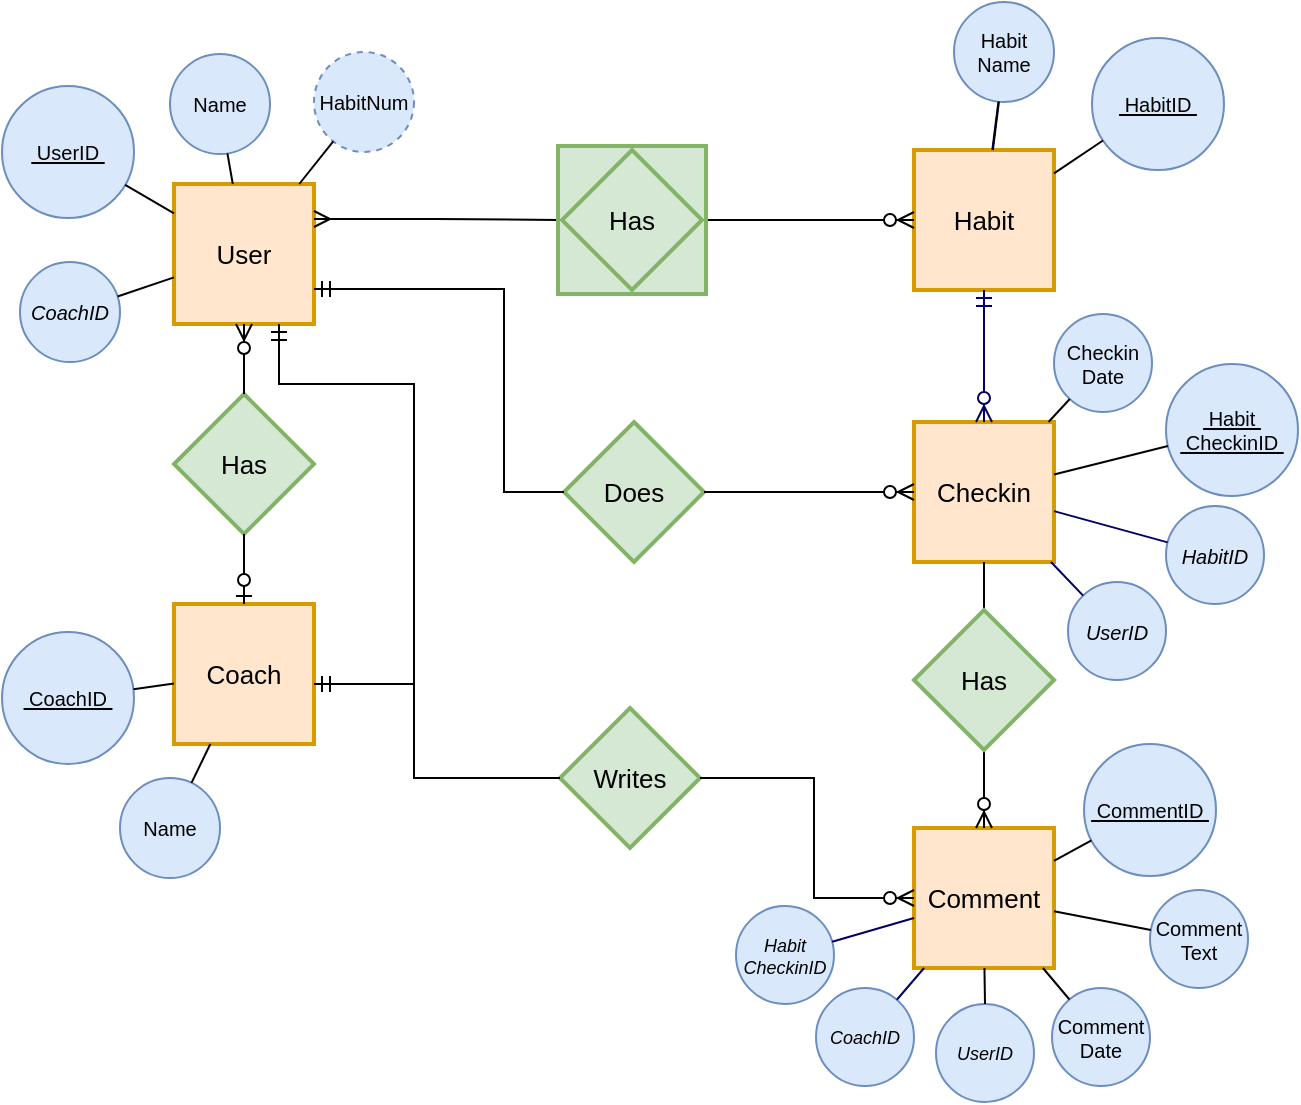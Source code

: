 <mxfile version="12.4.3" type="device" pages="2"><diagram id="fc1f3b67-3c9b-b1b3-7705-706421d27264" name="ERD Habit Tracker app"><mxGraphModel dx="780" dy="1149" grid="1" gridSize="10" guides="1" tooltips="1" connect="1" arrows="1" fold="1" page="1" pageScale="1" pageWidth="850" pageHeight="1100" math="0" shadow="0"><root><mxCell id="0"/><mxCell id="1" parent="0"/><mxCell id="4cd4486c729dc68b-1" value="User" style="strokeWidth=2;whiteSpace=wrap;html=1;align=center;fontSize=13;fontFamily=Helvetica;fontColor=#000000;strokeColor=#d79b00;fillColor=#ffe6cc;" parent="1" vertex="1"><mxGeometry x="120" y="160" width="70" height="70" as="geometry"/></mxCell><mxCell id="4a63a70a29bb4ada-1" value="Name" style="ellipse;whiteSpace=wrap;html=1;aspect=fixed;fontSize=10;fillColor=#dae8fc;strokeColor=#6c8ebf;" parent="1" vertex="1"><mxGeometry x="118" y="95" width="50" height="50" as="geometry"/></mxCell><mxCell id="4a63a70a29bb4ada-2" value="&lt;u&gt;&amp;nbsp;UserID&amp;nbsp;&lt;/u&gt;" style="ellipse;whiteSpace=wrap;html=1;aspect=fixed;fontSize=10;fillColor=#dae8fc;strokeColor=#6c8ebf;" parent="1" vertex="1"><mxGeometry x="34" y="111" width="66" height="66" as="geometry"/></mxCell><mxCell id="4a63a70a29bb4ada-3" value="&lt;i&gt;CoachID&lt;/i&gt;" style="ellipse;whiteSpace=wrap;html=1;aspect=fixed;fontSize=10;fillColor=#dae8fc;strokeColor=#6c8ebf;" parent="1" vertex="1"><mxGeometry x="43" y="199" width="50" height="50" as="geometry"/></mxCell><mxCell id="4a63a70a29bb4ada-5" value="Habit" style="strokeWidth=2;whiteSpace=wrap;html=1;align=center;fontSize=13;fontFamily=Helvetica;fontColor=#000000;strokeColor=#d79b00;fillColor=#ffe6cc;" parent="1" vertex="1"><mxGeometry x="490" y="143" width="70" height="70" as="geometry"/></mxCell><mxCell id="4a63a70a29bb4ada-6" value="Habit Name" style="ellipse;whiteSpace=wrap;html=1;aspect=fixed;fontSize=10;fillColor=#dae8fc;strokeColor=#6c8ebf;" parent="1" vertex="1"><mxGeometry x="510" y="69" width="50" height="50" as="geometry"/></mxCell><mxCell id="5ecfb9fce94ea102-6" value="" style="edgeStyle=none;rounded=0;html=1;startArrow=none;startFill=0;endArrow=none;endFill=0;jettySize=auto;orthogonalLoop=1;strokeColor=#000066;fontSize=13;" parent="1" source="4a63a70a29bb4ada-6" target="4a63a70a29bb4ada-5" edge="1"><mxGeometry relative="1" as="geometry"/></mxCell><mxCell id="4a63a70a29bb4ada-8" value="&lt;u&gt;&amp;nbsp;HabitID&amp;nbsp;&lt;/u&gt;" style="ellipse;whiteSpace=wrap;html=1;aspect=fixed;fontSize=10;fillColor=#dae8fc;strokeColor=#6c8ebf;" parent="1" vertex="1"><mxGeometry x="579" y="87" width="66" height="66" as="geometry"/></mxCell><mxCell id="4a63a70a29bb4ada-9" value="" style="edgeStyle=orthogonalEdgeStyle;html=1;endArrow=ERzeroToMany;endFill=1;fontSize=13;exitX=1;exitY=0.5;entryX=0;entryY=0.5;rounded=0;" parent="1" source="61c8091a879e1e43-1" target="4a63a70a29bb4ada-5" edge="1"><mxGeometry width="100" height="100" relative="1" as="geometry"><mxPoint x="285" y="370" as="sourcePoint"/><mxPoint x="385" y="270" as="targetPoint"/></mxGeometry></mxCell><mxCell id="4a63a70a29bb4ada-10" value="" style="edgeStyle=orthogonalEdgeStyle;html=1;endArrow=none;endFill=0;fontSize=13;exitX=1;exitY=0.25;entryX=0;entryY=0.5;rounded=0;startArrow=ERmany;startFill=0;" parent="1" source="4cd4486c729dc68b-1" target="61c8091a879e1e43-1" edge="1"><mxGeometry width="100" height="100" relative="1" as="geometry"><mxPoint x="190" y="195" as="sourcePoint"/><mxPoint x="365" y="195" as="targetPoint"/></mxGeometry></mxCell><mxCell id="4a63a70a29bb4ada-13" value="Checkin" style="strokeWidth=2;whiteSpace=wrap;html=1;align=center;fontSize=13;fontFamily=Helvetica;fontColor=#000000;strokeColor=#d79b00;fillColor=#ffe6cc;" parent="1" vertex="1"><mxGeometry x="490" y="279" width="70" height="70" as="geometry"/></mxCell><mxCell id="4a63a70a29bb4ada-16" value="Comment" style="strokeWidth=2;whiteSpace=wrap;html=1;align=center;fontSize=13;fontFamily=Helvetica;fontColor=#000000;strokeColor=#d79b00;fillColor=#ffe6cc;" parent="1" vertex="1"><mxGeometry x="490" y="482" width="70" height="70" as="geometry"/></mxCell><mxCell id="4a63a70a29bb4ada-18" value="Writes" style="shape=rhombus;strokeWidth=2;fontSize=13;perimeter=rhombusPerimeter;whiteSpace=wrap;html=1;align=center;fillColor=#d5e8d4;strokeColor=#82b366;" parent="1" vertex="1"><mxGeometry x="313" y="422" width="70" height="70" as="geometry"/></mxCell><mxCell id="4a63a70a29bb4ada-19" value="Coach" style="strokeWidth=2;whiteSpace=wrap;html=1;align=center;fontSize=13;fontFamily=Helvetica;fontColor=#000000;strokeColor=#d79b00;fillColor=#ffe6cc;" parent="1" vertex="1"><mxGeometry x="120" y="370" width="70" height="70" as="geometry"/></mxCell><mxCell id="4a63a70a29bb4ada-20" value="&lt;u&gt;&amp;nbsp;CoachID&amp;nbsp;&lt;/u&gt;" style="ellipse;whiteSpace=wrap;html=1;aspect=fixed;fontSize=10;fillColor=#dae8fc;strokeColor=#6c8ebf;" parent="1" vertex="1"><mxGeometry x="34" y="384" width="66" height="66" as="geometry"/></mxCell><mxCell id="4a63a70a29bb4ada-21" value="Name" style="ellipse;whiteSpace=wrap;html=1;aspect=fixed;fontSize=10;fillColor=#dae8fc;strokeColor=#6c8ebf;" parent="1" vertex="1"><mxGeometry x="93" y="457" width="50" height="50" as="geometry"/></mxCell><mxCell id="4a63a70a29bb4ada-22" value="Has" style="shape=rhombus;strokeWidth=2;fontSize=13;perimeter=rhombusPerimeter;whiteSpace=wrap;html=1;align=center;fillColor=#d5e8d4;strokeColor=#82b366;" parent="1" vertex="1"><mxGeometry x="120" y="265" width="70" height="70" as="geometry"/></mxCell><mxCell id="4a63a70a29bb4ada-23" value="Does" style="shape=rhombus;strokeWidth=2;fontSize=13;perimeter=rhombusPerimeter;whiteSpace=wrap;html=1;align=center;fillColor=#d5e8d4;strokeColor=#82b366;" parent="1" vertex="1"><mxGeometry x="315" y="279" width="70" height="70" as="geometry"/></mxCell><mxCell id="4a63a70a29bb4ada-24" style="edgeStyle=orthogonalEdgeStyle;rounded=0;html=1;exitX=1;exitY=0.75;entryX=0;entryY=0.5;endArrow=none;endFill=0;jettySize=auto;orthogonalLoop=1;fontSize=12;startArrow=ERmandOne;startFill=0;" parent="1" source="4cd4486c729dc68b-1" target="4a63a70a29bb4ada-23" edge="1"><mxGeometry relative="1" as="geometry"><Array as="points"><mxPoint x="285" y="213"/><mxPoint x="285" y="314"/></Array></mxGeometry></mxCell><mxCell id="4a63a70a29bb4ada-29" style="edgeStyle=orthogonalEdgeStyle;rounded=0;html=1;exitX=0.5;exitY=1;entryX=0;entryY=0.5;endArrow=none;endFill=0;jettySize=auto;orthogonalLoop=1;fontSize=12;" parent="1" source="4a63a70a29bb4ada-13" target="4a63a70a29bb4ada-31" edge="1"><mxGeometry relative="1" as="geometry"><mxPoint x="519" y="430" as="targetPoint"/></mxGeometry></mxCell><mxCell id="4a63a70a29bb4ada-30" style="edgeStyle=orthogonalEdgeStyle;rounded=0;html=1;exitX=1;exitY=0.5;entryX=0.5;entryY=0;endArrow=ERzeroToMany;endFill=1;jettySize=auto;orthogonalLoop=1;fontSize=12;" parent="1" source="4a63a70a29bb4ada-31" target="4a63a70a29bb4ada-16" edge="1"><mxGeometry relative="1" as="geometry"><mxPoint x="519" y="550" as="sourcePoint"/></mxGeometry></mxCell><mxCell id="4a63a70a29bb4ada-31" value="Has" style="shape=rhombus;strokeWidth=2;fontSize=13;perimeter=rhombusPerimeter;whiteSpace=wrap;html=1;align=center;direction=south;fillColor=#d5e8d4;strokeColor=#82b366;" parent="1" vertex="1"><mxGeometry x="490" y="373" width="70" height="70" as="geometry"/></mxCell><mxCell id="4a63a70a29bb4ada-38" style="edgeStyle=orthogonalEdgeStyle;rounded=0;html=1;exitX=1;exitY=0.5;entryX=0;entryY=0.5;endArrow=ERzeroToMany;endFill=1;jettySize=auto;orthogonalLoop=1;fontSize=12;" parent="1" source="4a63a70a29bb4ada-23" target="4a63a70a29bb4ada-13" edge="1"><mxGeometry relative="1" as="geometry"/></mxCell><mxCell id="4a63a70a29bb4ada-39" style="edgeStyle=orthogonalEdgeStyle;rounded=0;html=1;exitX=0.5;exitY=0;entryX=0.5;entryY=1;endArrow=none;endFill=0;jettySize=auto;orthogonalLoop=1;fontSize=12;startArrow=ERzeroToOne;startFill=1;" parent="1" source="4a63a70a29bb4ada-19" target="4a63a70a29bb4ada-22" edge="1"><mxGeometry relative="1" as="geometry"/></mxCell><mxCell id="4a63a70a29bb4ada-40" style="edgeStyle=orthogonalEdgeStyle;rounded=0;html=1;exitX=0.5;exitY=0;entryX=0.5;entryY=1;endArrow=ERzeroToMany;endFill=1;jettySize=auto;orthogonalLoop=1;fontSize=12;" parent="1" source="4a63a70a29bb4ada-22" target="4cd4486c729dc68b-1" edge="1"><mxGeometry relative="1" as="geometry"/></mxCell><mxCell id="4a63a70a29bb4ada-41" style="edgeStyle=orthogonalEdgeStyle;rounded=0;html=1;exitX=0.75;exitY=1;endArrow=none;endFill=0;jettySize=auto;orthogonalLoop=1;fontSize=12;startArrow=ERmandOne;startFill=0;entryX=0;entryY=0.5;" parent="1" source="4cd4486c729dc68b-1" target="4a63a70a29bb4ada-18" edge="1"><mxGeometry relative="1" as="geometry"><Array as="points"><mxPoint x="173" y="260"/><mxPoint x="240" y="260"/><mxPoint x="240" y="457"/></Array><mxPoint x="300" y="457" as="targetPoint"/></mxGeometry></mxCell><mxCell id="4a63a70a29bb4ada-42" style="edgeStyle=orthogonalEdgeStyle;rounded=0;html=1;entryX=0;entryY=0.5;endArrow=none;endFill=0;jettySize=auto;orthogonalLoop=1;fontSize=12;startArrow=ERmandOne;startFill=0;" parent="1" source="4a63a70a29bb4ada-19" target="4a63a70a29bb4ada-18" edge="1"><mxGeometry relative="1" as="geometry"><Array as="points"><mxPoint x="240" y="410"/><mxPoint x="240" y="457"/></Array></mxGeometry></mxCell><mxCell id="4a63a70a29bb4ada-43" style="edgeStyle=orthogonalEdgeStyle;rounded=0;html=1;exitX=1;exitY=0.5;entryX=0;entryY=0.5;endArrow=ERzeroToMany;endFill=1;jettySize=auto;orthogonalLoop=1;fontSize=12;" parent="1" source="4a63a70a29bb4ada-18" target="4a63a70a29bb4ada-16" edge="1"><mxGeometry relative="1" as="geometry"><Array as="points"><mxPoint x="440" y="457"/><mxPoint x="440" y="517"/></Array></mxGeometry></mxCell><mxCell id="4a63a70a29bb4ada-44" value="&lt;u&gt;&amp;nbsp;Habit&amp;nbsp;&lt;br&gt;&amp;nbsp;CheckinID&amp;nbsp;&lt;/u&gt;" style="ellipse;whiteSpace=wrap;html=1;aspect=fixed;fontSize=10;fillColor=#dae8fc;strokeColor=#6c8ebf;" parent="1" vertex="1"><mxGeometry x="616" y="250" width="66" height="66" as="geometry"/></mxCell><mxCell id="4a63a70a29bb4ada-45" value="Checkin&lt;br&gt;Date&lt;br&gt;" style="ellipse;whiteSpace=wrap;html=1;aspect=fixed;fontSize=10;fillColor=#dae8fc;strokeColor=#6c8ebf;" parent="1" vertex="1"><mxGeometry x="560" y="225" width="49" height="49" as="geometry"/></mxCell><mxCell id="4a63a70a29bb4ada-46" style="rounded=0;html=1;endArrow=none;endFill=0;jettySize=auto;orthogonalLoop=1;fontSize=12;" parent="1" source="4a63a70a29bb4ada-13" target="4a63a70a29bb4ada-45" edge="1"><mxGeometry relative="1" as="geometry"/></mxCell><mxCell id="4a63a70a29bb4ada-48" style="rounded=0;html=1;endArrow=none;endFill=0;jettySize=auto;orthogonalLoop=1;fontSize=12;" parent="1" source="4a63a70a29bb4ada-8" target="4a63a70a29bb4ada-5" edge="1"><mxGeometry relative="1" as="geometry"/></mxCell><mxCell id="4a63a70a29bb4ada-49" style="rounded=0;html=1;endArrow=none;endFill=0;jettySize=auto;orthogonalLoop=1;fontSize=12;" parent="1" target="4a63a70a29bb4ada-5" edge="1"><mxGeometry relative="1" as="geometry"><mxPoint x="532.462" y="118.871" as="sourcePoint"/></mxGeometry></mxCell><mxCell id="4a63a70a29bb4ada-51" style="edgeStyle=none;rounded=0;html=1;endArrow=none;endFill=0;jettySize=auto;orthogonalLoop=1;fontSize=12;" parent="1" source="4a63a70a29bb4ada-13" target="4a63a70a29bb4ada-44" edge="1"><mxGeometry relative="1" as="geometry"/></mxCell><mxCell id="4a63a70a29bb4ada-52" style="edgeStyle=none;rounded=0;html=1;endArrow=none;endFill=0;jettySize=auto;orthogonalLoop=1;fontSize=12;" parent="1" source="4a63a70a29bb4ada-20" target="4a63a70a29bb4ada-19" edge="1"><mxGeometry relative="1" as="geometry"/></mxCell><mxCell id="4a63a70a29bb4ada-53" style="edgeStyle=none;rounded=0;html=1;endArrow=none;endFill=0;jettySize=auto;orthogonalLoop=1;fontSize=12;" parent="1" source="4a63a70a29bb4ada-21" target="4a63a70a29bb4ada-19" edge="1"><mxGeometry relative="1" as="geometry"/></mxCell><mxCell id="4a63a70a29bb4ada-54" style="edgeStyle=none;rounded=0;html=1;endArrow=none;endFill=0;jettySize=auto;orthogonalLoop=1;fontSize=12;" parent="1" source="4a63a70a29bb4ada-2" target="4cd4486c729dc68b-1" edge="1"><mxGeometry relative="1" as="geometry"/></mxCell><mxCell id="4a63a70a29bb4ada-55" style="edgeStyle=none;rounded=0;html=1;endArrow=none;endFill=0;jettySize=auto;orthogonalLoop=1;fontSize=12;" parent="1" source="4a63a70a29bb4ada-1" target="4cd4486c729dc68b-1" edge="1"><mxGeometry relative="1" as="geometry"/></mxCell><mxCell id="4a63a70a29bb4ada-56" style="edgeStyle=none;rounded=0;html=1;endArrow=none;endFill=0;jettySize=auto;orthogonalLoop=1;fontSize=12;" parent="1" source="4a63a70a29bb4ada-3" target="4cd4486c729dc68b-1" edge="1"><mxGeometry relative="1" as="geometry"><mxPoint x="110" y="260" as="sourcePoint"/></mxGeometry></mxCell><mxCell id="4a63a70a29bb4ada-58" value="&lt;u&gt;&amp;nbsp;CommentID&amp;nbsp;&lt;/u&gt;&lt;br&gt;" style="ellipse;whiteSpace=wrap;html=1;aspect=fixed;fontSize=10;fillColor=#dae8fc;strokeColor=#6c8ebf;" parent="1" vertex="1"><mxGeometry x="575" y="440" width="66" height="66" as="geometry"/></mxCell><mxCell id="4a63a70a29bb4ada-59" value="Comment&lt;br&gt;Text&lt;br&gt;" style="ellipse;whiteSpace=wrap;html=1;aspect=fixed;fontSize=10;fillColor=#dae8fc;strokeColor=#6c8ebf;" parent="1" vertex="1"><mxGeometry x="608" y="513" width="49" height="49" as="geometry"/></mxCell><mxCell id="4a63a70a29bb4ada-60" value="Comment&lt;br&gt;Date&lt;br&gt;" style="ellipse;whiteSpace=wrap;html=1;aspect=fixed;fontSize=10;fillColor=#dae8fc;strokeColor=#6c8ebf;" parent="1" vertex="1"><mxGeometry x="559" y="562" width="49" height="49" as="geometry"/></mxCell><mxCell id="4a63a70a29bb4ada-61" value="&lt;i&gt;UserID&lt;/i&gt;&lt;br&gt;" style="ellipse;whiteSpace=wrap;html=1;aspect=fixed;fontSize=9;fillColor=#dae8fc;strokeColor=#6c8ebf;" parent="1" vertex="1"><mxGeometry x="501" y="570" width="49" height="49" as="geometry"/></mxCell><mxCell id="4a63a70a29bb4ada-62" style="rounded=0;html=1;startArrow=none;startFill=0;endArrow=none;endFill=0;jettySize=auto;orthogonalLoop=1;fontSize=10;" parent="1" source="4a63a70a29bb4ada-58" target="4a63a70a29bb4ada-16" edge="1"><mxGeometry relative="1" as="geometry"/></mxCell><mxCell id="4a63a70a29bb4ada-63" style="edgeStyle=none;rounded=0;html=1;startArrow=none;startFill=0;endArrow=none;endFill=0;jettySize=auto;orthogonalLoop=1;fontSize=10;" parent="1" source="4a63a70a29bb4ada-59" target="4a63a70a29bb4ada-16" edge="1"><mxGeometry relative="1" as="geometry"/></mxCell><mxCell id="4a63a70a29bb4ada-64" style="edgeStyle=none;rounded=0;html=1;startArrow=none;startFill=0;endArrow=none;endFill=0;jettySize=auto;orthogonalLoop=1;fontSize=10;" parent="1" source="4a63a70a29bb4ada-60" target="4a63a70a29bb4ada-16" edge="1"><mxGeometry relative="1" as="geometry"/></mxCell><mxCell id="4a63a70a29bb4ada-65" style="edgeStyle=none;rounded=0;html=1;startArrow=none;startFill=0;endArrow=none;endFill=0;jettySize=auto;orthogonalLoop=1;fontSize=10;" parent="1" source="4a63a70a29bb4ada-61" target="4a63a70a29bb4ada-16" edge="1"><mxGeometry relative="1" as="geometry"/></mxCell><mxCell id="4a63a70a29bb4ada-7" value="HabitNum" style="ellipse;whiteSpace=wrap;html=1;aspect=fixed;fontSize=10;fillColor=#dae8fc;strokeColor=#6c8ebf;dashed=1;" parent="1" vertex="1"><mxGeometry x="190" y="94" width="50" height="50" as="geometry"/></mxCell><mxCell id="4a63a70a29bb4ada-11" style="rounded=0;html=1;startArrow=none;startFill=0;endArrow=none;endFill=0;jettySize=auto;orthogonalLoop=1;fontSize=10;" parent="1" source="4a63a70a29bb4ada-7" target="4cd4486c729dc68b-1" edge="1"><mxGeometry relative="1" as="geometry"/></mxCell><mxCell id="113bda5a66023eaa-1" value="&lt;i&gt;CoachID&lt;/i&gt;&lt;br&gt;" style="ellipse;whiteSpace=wrap;html=1;aspect=fixed;fontSize=9;fillColor=#dae8fc;strokeColor=#6c8ebf;" parent="1" vertex="1"><mxGeometry x="441" y="562" width="49" height="49" as="geometry"/></mxCell><mxCell id="113bda5a66023eaa-2" style="rounded=0;html=1;startArrow=none;startFill=0;endArrow=none;endFill=0;jettySize=auto;orthogonalLoop=1;strokeColor=#000066;fontSize=13;" parent="1" source="113bda5a66023eaa-1" target="4a63a70a29bb4ada-16" edge="1"><mxGeometry relative="1" as="geometry"/></mxCell><mxCell id="5ecfb9fce94ea102-1" value="&lt;i&gt;HabitID&lt;/i&gt;&lt;br&gt;" style="ellipse;whiteSpace=wrap;html=1;aspect=fixed;fontSize=10;fillColor=#dae8fc;strokeColor=#6c8ebf;" parent="1" vertex="1"><mxGeometry x="616" y="321" width="49" height="49" as="geometry"/></mxCell><mxCell id="5ecfb9fce94ea102-2" style="rounded=0;html=1;startArrow=none;startFill=0;endArrow=none;endFill=0;jettySize=auto;orthogonalLoop=1;strokeColor=#000066;fontSize=13;" parent="1" source="5ecfb9fce94ea102-1" target="4a63a70a29bb4ada-13" edge="1"><mxGeometry relative="1" as="geometry"/></mxCell><mxCell id="5ecfb9fce94ea102-3" style="edgeStyle=none;rounded=0;html=1;exitX=0.5;exitY=1;entryX=0.5;entryY=0;startArrow=ERmandOne;startFill=0;endArrow=ERzeroToMany;endFill=1;jettySize=auto;orthogonalLoop=1;strokeColor=#000066;fontSize=13;" parent="1" source="4a63a70a29bb4ada-5" target="4a63a70a29bb4ada-13" edge="1"><mxGeometry relative="1" as="geometry"/></mxCell><mxCell id="5ecfb9fce94ea102-7" value="&lt;i&gt;Habit&lt;br&gt;CheckinID&lt;/i&gt;&lt;br&gt;" style="ellipse;whiteSpace=wrap;html=1;aspect=fixed;fontSize=9;fillColor=#dae8fc;strokeColor=#6c8ebf;" parent="1" vertex="1"><mxGeometry x="401" y="521" width="49" height="49" as="geometry"/></mxCell><mxCell id="5ecfb9fce94ea102-8" style="edgeStyle=none;rounded=0;html=1;startArrow=none;startFill=0;endArrow=none;endFill=0;jettySize=auto;orthogonalLoop=1;strokeColor=#000066;fontSize=13;" parent="1" source="5ecfb9fce94ea102-7" target="4a63a70a29bb4ada-16" edge="1"><mxGeometry relative="1" as="geometry"/></mxCell><mxCell id="5ecfb9fce94ea102-9" value="&lt;i&gt;UserID&lt;/i&gt;&lt;br&gt;" style="ellipse;whiteSpace=wrap;html=1;aspect=fixed;fontSize=10;fillColor=#dae8fc;strokeColor=#6c8ebf;" parent="1" vertex="1"><mxGeometry x="567" y="359" width="49" height="49" as="geometry"/></mxCell><mxCell id="5ecfb9fce94ea102-10" style="edgeStyle=none;rounded=0;html=1;startArrow=none;startFill=0;endArrow=none;endFill=0;jettySize=auto;orthogonalLoop=1;strokeColor=#000066;fontSize=13;" parent="1" source="5ecfb9fce94ea102-9" target="4a63a70a29bb4ada-13" edge="1"><mxGeometry relative="1" as="geometry"/></mxCell><mxCell id="61c8091a879e1e43-3" value="" style="group" parent="1" vertex="1" connectable="0"><mxGeometry x="312" y="141" width="74" height="74" as="geometry"/></mxCell><mxCell id="61c8091a879e1e43-1" value="Entity" style="strokeWidth=2;whiteSpace=wrap;html=1;align=center;fontSize=14;fillColor=#d5e8d4;strokeColor=#82b366;" parent="61c8091a879e1e43-3" vertex="1"><mxGeometry width="74" height="74" as="geometry"/></mxCell><mxCell id="4a63a70a29bb4ada-4" value="Has" style="shape=rhombus;strokeWidth=2;fontSize=13;perimeter=rhombusPerimeter;whiteSpace=wrap;html=1;align=center;fillColor=#d5e8d4;strokeColor=#82b366;" parent="61c8091a879e1e43-3" vertex="1"><mxGeometry x="2" y="2" width="70" height="70" as="geometry"/></mxCell></root></mxGraphModel></diagram><diagram id="cdb5e136-1861-7ef1-5e76-c57f7e18aa8d" name="ERD Data Structure - Habit Tracker App"><mxGraphModel dx="780" dy="1149" grid="0" gridSize="10" guides="1" tooltips="1" connect="1" arrows="1" fold="1" page="1" pageScale="1" pageWidth="1100" pageHeight="850" math="0" shadow="0"><root><mxCell id="0"/><mxCell id="1" parent="0"/><mxCell id="UkZ04MKAvl_-w8Zo4R_Z-1" value="Menu" style="swimlane;fontStyle=0;childLayout=stackLayout;horizontal=1;startSize=26;fillColor=#ffe6cc;horizontalStack=0;resizeParent=1;resizeParentMax=0;resizeLast=0;collapsible=1;marginBottom=0;swimlaneFillColor=#ffffff;align=center;strokeWidth=1;fontSize=13;strokeColor=#d79b00;" parent="1" vertex="1"><mxGeometry x="40" y="600" width="160" height="92" as="geometry"/></mxCell><mxCell id="UkZ04MKAvl_-w8Zo4R_Z-2" value="menuId" style="shape=partialRectangle;top=0;left=0;right=0;bottom=1;align=left;verticalAlign=middle;fillColor=none;spacingLeft=34;spacingRight=4;overflow=hidden;rotatable=0;points=[[0,0.5],[1,0.5]];portConstraint=eastwest;dropTarget=0;fontStyle=5;" parent="UkZ04MKAvl_-w8Zo4R_Z-1" vertex="1"><mxGeometry y="26" width="160" height="30" as="geometry"/></mxCell><mxCell id="UkZ04MKAvl_-w8Zo4R_Z-3" value="PK" style="shape=partialRectangle;top=0;left=0;bottom=0;fillColor=none;align=left;verticalAlign=middle;spacingLeft=4;spacingRight=4;overflow=hidden;rotatable=0;points=[];portConstraint=eastwest;part=1;fontStyle=1" parent="UkZ04MKAvl_-w8Zo4R_Z-2" vertex="1" connectable="0"><mxGeometry width="30" height="30" as="geometry"/></mxCell><mxCell id="X5KZSs-_yzTNzivas3i4-79" value="name" style="shape=partialRectangle;top=0;left=0;right=0;bottom=0;align=left;verticalAlign=top;fillColor=none;spacingLeft=34;spacingRight=4;overflow=hidden;rotatable=0;points=[[0,0.5],[1,0.5]];portConstraint=eastwest;dropTarget=0;" parent="UkZ04MKAvl_-w8Zo4R_Z-1" vertex="1"><mxGeometry y="56" width="160" height="26" as="geometry"/></mxCell><mxCell id="X5KZSs-_yzTNzivas3i4-80" value="" style="shape=partialRectangle;top=0;left=0;bottom=0;fillColor=none;align=left;verticalAlign=top;spacingLeft=4;spacingRight=4;overflow=hidden;rotatable=0;points=[];portConstraint=eastwest;part=1;" parent="X5KZSs-_yzTNzivas3i4-79" vertex="1" connectable="0"><mxGeometry width="30" height="26" as="geometry"/></mxCell><mxCell id="UkZ04MKAvl_-w8Zo4R_Z-10" value="" style="shape=partialRectangle;top=0;left=0;right=0;bottom=0;align=left;verticalAlign=top;fillColor=none;spacingLeft=34;spacingRight=4;overflow=hidden;rotatable=0;points=[[0,0.5],[1,0.5]];portConstraint=eastwest;dropTarget=0;" parent="UkZ04MKAvl_-w8Zo4R_Z-1" vertex="1"><mxGeometry y="82" width="160" height="10" as="geometry"/></mxCell><mxCell id="UkZ04MKAvl_-w8Zo4R_Z-11" value="" style="shape=partialRectangle;top=0;left=0;bottom=0;fillColor=none;align=left;verticalAlign=top;spacingLeft=4;spacingRight=4;overflow=hidden;rotatable=0;points=[];portConstraint=eastwest;part=1;" parent="UkZ04MKAvl_-w8Zo4R_Z-10" vertex="1" connectable="0"><mxGeometry width="30" height="10" as="geometry"/></mxCell><mxCell id="UkZ04MKAvl_-w8Zo4R_Z-12" value="Items" style="swimlane;fontStyle=0;childLayout=stackLayout;horizontal=1;startSize=26;fillColor=#ffe6cc;horizontalStack=0;resizeParent=1;resizeParentMax=0;resizeLast=0;collapsible=1;marginBottom=0;swimlaneFillColor=#ffffff;align=center;strokeWidth=1;fontSize=13;strokeColor=#d79b00;" parent="1" vertex="1"><mxGeometry x="520" y="600" width="160" height="196" as="geometry"/></mxCell><mxCell id="UkZ04MKAvl_-w8Zo4R_Z-13" value="itemId" style="shape=partialRectangle;top=0;left=0;right=0;bottom=1;align=left;verticalAlign=middle;fillColor=none;spacingLeft=34;spacingRight=4;overflow=hidden;rotatable=0;points=[[0,0.5],[1,0.5]];portConstraint=eastwest;dropTarget=0;fontStyle=5;" parent="UkZ04MKAvl_-w8Zo4R_Z-12" vertex="1"><mxGeometry y="26" width="160" height="30" as="geometry"/></mxCell><mxCell id="UkZ04MKAvl_-w8Zo4R_Z-14" value="PK" style="shape=partialRectangle;top=0;left=0;bottom=0;fillColor=none;align=left;verticalAlign=middle;spacingLeft=4;spacingRight=4;overflow=hidden;rotatable=0;points=[];portConstraint=eastwest;part=1;fontStyle=1" parent="UkZ04MKAvl_-w8Zo4R_Z-13" vertex="1" connectable="0"><mxGeometry width="30" height="30" as="geometry"/></mxCell><mxCell id="UkZ04MKAvl_-w8Zo4R_Z-17" value="categoryId" style="shape=partialRectangle;top=0;left=0;right=0;bottom=0;align=left;verticalAlign=top;fillColor=none;spacingLeft=34;spacingRight=4;overflow=hidden;rotatable=0;points=[[0,0.5],[1,0.5]];portConstraint=eastwest;dropTarget=0;fontStyle=2" parent="UkZ04MKAvl_-w8Zo4R_Z-12" vertex="1"><mxGeometry y="56" width="160" height="26" as="geometry"/></mxCell><mxCell id="UkZ04MKAvl_-w8Zo4R_Z-18" value="FK" style="shape=partialRectangle;top=0;left=0;bottom=0;fillColor=none;align=left;verticalAlign=top;spacingLeft=4;spacingRight=4;overflow=hidden;rotatable=0;points=[];portConstraint=eastwest;part=1;fontStyle=2" parent="UkZ04MKAvl_-w8Zo4R_Z-17" vertex="1" connectable="0"><mxGeometry width="30" height="26" as="geometry"/></mxCell><mxCell id="X5KZSs-_yzTNzivas3i4-75" value="name" style="shape=partialRectangle;top=0;left=0;right=0;bottom=0;align=left;verticalAlign=top;fillColor=none;spacingLeft=34;spacingRight=4;overflow=hidden;rotatable=0;points=[[0,0.5],[1,0.5]];portConstraint=eastwest;dropTarget=0;" parent="UkZ04MKAvl_-w8Zo4R_Z-12" vertex="1"><mxGeometry y="82" width="160" height="26" as="geometry"/></mxCell><mxCell id="X5KZSs-_yzTNzivas3i4-76" value="" style="shape=partialRectangle;top=0;left=0;bottom=0;fillColor=none;align=left;verticalAlign=top;spacingLeft=4;spacingRight=4;overflow=hidden;rotatable=0;points=[];portConstraint=eastwest;part=1;" parent="X5KZSs-_yzTNzivas3i4-75" vertex="1" connectable="0"><mxGeometry width="30" height="26" as="geometry"/></mxCell><mxCell id="UkZ04MKAvl_-w8Zo4R_Z-15" value="description" style="shape=partialRectangle;top=0;left=0;right=0;bottom=0;align=left;verticalAlign=top;fillColor=none;spacingLeft=34;spacingRight=4;overflow=hidden;rotatable=0;points=[[0,0.5],[1,0.5]];portConstraint=eastwest;dropTarget=0;fontStyle=0" parent="UkZ04MKAvl_-w8Zo4R_Z-12" vertex="1"><mxGeometry y="108" width="160" height="26" as="geometry"/></mxCell><mxCell id="UkZ04MKAvl_-w8Zo4R_Z-16" value="" style="shape=partialRectangle;top=0;left=0;bottom=0;fillColor=none;align=left;verticalAlign=top;spacingLeft=4;spacingRight=4;overflow=hidden;rotatable=0;points=[];portConstraint=eastwest;part=1;fontStyle=2" parent="UkZ04MKAvl_-w8Zo4R_Z-15" vertex="1" connectable="0"><mxGeometry width="30" height="26" as="geometry"/></mxCell><mxCell id="UkZ04MKAvl_-w8Zo4R_Z-19" value="price" style="shape=partialRectangle;top=0;left=0;right=0;bottom=0;align=left;verticalAlign=top;fillColor=none;spacingLeft=34;spacingRight=4;overflow=hidden;rotatable=0;points=[[0,0.5],[1,0.5]];portConstraint=eastwest;dropTarget=0;" parent="UkZ04MKAvl_-w8Zo4R_Z-12" vertex="1"><mxGeometry y="134" width="160" height="26" as="geometry"/></mxCell><mxCell id="UkZ04MKAvl_-w8Zo4R_Z-20" value="" style="shape=partialRectangle;top=0;left=0;bottom=0;fillColor=none;align=left;verticalAlign=top;spacingLeft=4;spacingRight=4;overflow=hidden;rotatable=0;points=[];portConstraint=eastwest;part=1;" parent="UkZ04MKAvl_-w8Zo4R_Z-19" vertex="1" connectable="0"><mxGeometry width="30" height="26" as="geometry"/></mxCell><mxCell id="X5KZSs-_yzTNzivas3i4-60" value="extraPrice" style="shape=partialRectangle;top=0;left=0;right=0;bottom=0;align=left;verticalAlign=top;fillColor=none;spacingLeft=34;spacingRight=4;overflow=hidden;rotatable=0;points=[[0,0.5],[1,0.5]];portConstraint=eastwest;dropTarget=0;" parent="UkZ04MKAvl_-w8Zo4R_Z-12" vertex="1"><mxGeometry y="160" width="160" height="26" as="geometry"/></mxCell><mxCell id="X5KZSs-_yzTNzivas3i4-61" value="" style="shape=partialRectangle;top=0;left=0;bottom=0;fillColor=none;align=left;verticalAlign=top;spacingLeft=4;spacingRight=4;overflow=hidden;rotatable=0;points=[];portConstraint=eastwest;part=1;" parent="X5KZSs-_yzTNzivas3i4-60" vertex="1" connectable="0"><mxGeometry width="30" height="26" as="geometry"/></mxCell><mxCell id="UkZ04MKAvl_-w8Zo4R_Z-21" value="" style="shape=partialRectangle;top=0;left=0;right=0;bottom=0;align=left;verticalAlign=top;fillColor=none;spacingLeft=34;spacingRight=4;overflow=hidden;rotatable=0;points=[[0,0.5],[1,0.5]];portConstraint=eastwest;dropTarget=0;" parent="UkZ04MKAvl_-w8Zo4R_Z-12" vertex="1"><mxGeometry y="186" width="160" height="10" as="geometry"/></mxCell><mxCell id="UkZ04MKAvl_-w8Zo4R_Z-22" value="" style="shape=partialRectangle;top=0;left=0;bottom=0;fillColor=none;align=left;verticalAlign=top;spacingLeft=4;spacingRight=4;overflow=hidden;rotatable=0;points=[];portConstraint=eastwest;part=1;" parent="UkZ04MKAvl_-w8Zo4R_Z-21" vertex="1" connectable="0"><mxGeometry width="30" height="10" as="geometry"/></mxCell><mxCell id="UkZ04MKAvl_-w8Zo4R_Z-23" value="Categories" style="swimlane;fontStyle=0;childLayout=stackLayout;horizontal=1;startSize=26;fillColor=#ffe6cc;horizontalStack=0;resizeParent=1;resizeParentMax=0;resizeLast=0;collapsible=1;marginBottom=0;swimlaneFillColor=#ffffff;align=center;strokeWidth=1;fontSize=13;strokeColor=#d79b00;" parent="1" vertex="1"><mxGeometry x="280" y="600" width="160" height="144" as="geometry"/></mxCell><mxCell id="UkZ04MKAvl_-w8Zo4R_Z-24" value="categoryId" style="shape=partialRectangle;top=0;left=0;right=0;bottom=1;align=left;verticalAlign=middle;fillColor=none;spacingLeft=34;spacingRight=4;overflow=hidden;rotatable=0;points=[[0,0.5],[1,0.5]];portConstraint=eastwest;dropTarget=0;fontStyle=5;" parent="UkZ04MKAvl_-w8Zo4R_Z-23" vertex="1"><mxGeometry y="26" width="160" height="30" as="geometry"/></mxCell><mxCell id="UkZ04MKAvl_-w8Zo4R_Z-25" value="PK" style="shape=partialRectangle;top=0;left=0;bottom=0;fillColor=none;align=left;verticalAlign=middle;spacingLeft=4;spacingRight=4;overflow=hidden;rotatable=0;points=[];portConstraint=eastwest;part=1;fontStyle=1" parent="UkZ04MKAvl_-w8Zo4R_Z-24" vertex="1" connectable="0"><mxGeometry width="30" height="30" as="geometry"/></mxCell><mxCell id="UkZ04MKAvl_-w8Zo4R_Z-26" value="menuId" style="shape=partialRectangle;top=0;left=0;right=0;bottom=0;align=left;verticalAlign=top;fillColor=none;spacingLeft=34;spacingRight=4;overflow=hidden;rotatable=0;points=[[0,0.5],[1,0.5]];portConstraint=eastwest;dropTarget=0;fontStyle=2" parent="UkZ04MKAvl_-w8Zo4R_Z-23" vertex="1"><mxGeometry y="56" width="160" height="26" as="geometry"/></mxCell><mxCell id="UkZ04MKAvl_-w8Zo4R_Z-27" value="FK" style="shape=partialRectangle;top=0;left=0;bottom=0;fillColor=none;align=left;verticalAlign=top;spacingLeft=4;spacingRight=4;overflow=hidden;rotatable=0;points=[];portConstraint=eastwest;part=1;fontStyle=2" parent="UkZ04MKAvl_-w8Zo4R_Z-26" vertex="1" connectable="0"><mxGeometry width="30" height="26" as="geometry"/></mxCell><mxCell id="UkZ04MKAvl_-w8Zo4R_Z-28" value="name" style="shape=partialRectangle;top=0;left=0;right=0;bottom=0;align=left;verticalAlign=top;fillColor=none;spacingLeft=34;spacingRight=4;overflow=hidden;rotatable=0;points=[[0,0.5],[1,0.5]];portConstraint=eastwest;dropTarget=0;" parent="UkZ04MKAvl_-w8Zo4R_Z-23" vertex="1"><mxGeometry y="82" width="160" height="26" as="geometry"/></mxCell><mxCell id="UkZ04MKAvl_-w8Zo4R_Z-29" value="" style="shape=partialRectangle;top=0;left=0;bottom=0;fillColor=none;align=left;verticalAlign=top;spacingLeft=4;spacingRight=4;overflow=hidden;rotatable=0;points=[];portConstraint=eastwest;part=1;" parent="UkZ04MKAvl_-w8Zo4R_Z-28" vertex="1" connectable="0"><mxGeometry width="30" height="26" as="geometry"/></mxCell><mxCell id="UkZ04MKAvl_-w8Zo4R_Z-30" value="description" style="shape=partialRectangle;top=0;left=0;right=0;bottom=0;align=left;verticalAlign=top;fillColor=none;spacingLeft=34;spacingRight=4;overflow=hidden;rotatable=0;points=[[0,0.5],[1,0.5]];portConstraint=eastwest;dropTarget=0;fontStyle=0" parent="UkZ04MKAvl_-w8Zo4R_Z-23" vertex="1"><mxGeometry y="108" width="160" height="26" as="geometry"/></mxCell><mxCell id="UkZ04MKAvl_-w8Zo4R_Z-31" value="" style="shape=partialRectangle;top=0;left=0;bottom=0;fillColor=none;align=left;verticalAlign=top;spacingLeft=4;spacingRight=4;overflow=hidden;rotatable=0;points=[];portConstraint=eastwest;part=1;" parent="UkZ04MKAvl_-w8Zo4R_Z-30" vertex="1" connectable="0"><mxGeometry width="30" height="26" as="geometry"/></mxCell><mxCell id="UkZ04MKAvl_-w8Zo4R_Z-32" value="" style="shape=partialRectangle;top=0;left=0;right=0;bottom=0;align=left;verticalAlign=top;fillColor=none;spacingLeft=34;spacingRight=4;overflow=hidden;rotatable=0;points=[[0,0.5],[1,0.5]];portConstraint=eastwest;dropTarget=0;" parent="UkZ04MKAvl_-w8Zo4R_Z-23" vertex="1"><mxGeometry y="134" width="160" height="10" as="geometry"/></mxCell><mxCell id="UkZ04MKAvl_-w8Zo4R_Z-33" value="" style="shape=partialRectangle;top=0;left=0;bottom=0;fillColor=none;align=left;verticalAlign=top;spacingLeft=4;spacingRight=4;overflow=hidden;rotatable=0;points=[];portConstraint=eastwest;part=1;" parent="UkZ04MKAvl_-w8Zo4R_Z-32" vertex="1" connectable="0"><mxGeometry width="30" height="10" as="geometry"/></mxCell><mxCell id="UkZ04MKAvl_-w8Zo4R_Z-34" value="" style="edgeStyle=entityRelationEdgeStyle;fontSize=12;html=1;endArrow=ERzeroToMany;startArrow=ERmandOne;exitX=1;exitY=0.5;exitDx=0;exitDy=0;entryX=0;entryY=0.5;entryDx=0;entryDy=0;" parent="1" target="UkZ04MKAvl_-w8Zo4R_Z-26" edge="1"><mxGeometry width="100" height="100" relative="1" as="geometry"><mxPoint x="200" y="669" as="sourcePoint"/><mxPoint x="460" y="810" as="targetPoint"/></mxGeometry></mxCell><mxCell id="UkZ04MKAvl_-w8Zo4R_Z-35" value="" style="edgeStyle=entityRelationEdgeStyle;fontSize=12;html=1;endArrow=ERzeroToMany;startArrow=ERmandOne;exitX=1;exitY=0.5;exitDx=0;exitDy=0;entryX=0;entryY=0.5;entryDx=0;entryDy=0;" parent="1" source="UkZ04MKAvl_-w8Zo4R_Z-26" target="UkZ04MKAvl_-w8Zo4R_Z-17" edge="1"><mxGeometry width="100" height="100" relative="1" as="geometry"><mxPoint x="250" y="610" as="sourcePoint"/><mxPoint x="290" y="749" as="targetPoint"/></mxGeometry></mxCell><mxCell id="X5KZSs-_yzTNzivas3i4-17" value="" style="endArrow=none;dashed=1;html=1;strokeColor=#000066;fontSize=13;rounded=0;edgeStyle=orthogonalEdgeStyle;entryX=0.502;entryY=1.3;entryDx=0;entryDy=0;exitX=0.5;exitY=0;exitDx=0;exitDy=0;entryPerimeter=0;" parent="1" source="UkZ04MKAvl_-w8Zo4R_Z-12" target="X5KZSs-_yzTNzivas3i4-25" edge="1"><mxGeometry width="50" height="50" relative="1" as="geometry"><mxPoint x="827" y="626" as="sourcePoint"/><mxPoint x="720" y="760" as="targetPoint"/><Array as="points"><mxPoint x="600" y="588"/><mxPoint x="479" y="588"/></Array></mxGeometry></mxCell><mxCell id="X5KZSs-_yzTNzivas3i4-20" value="ItemPromotionOnCategory" style="swimlane;fontStyle=0;childLayout=stackLayout;horizontal=1;startSize=26;fillColor=#ffe6cc;horizontalStack=0;resizeParent=1;resizeParentMax=0;resizeLast=0;collapsible=1;marginBottom=0;swimlaneFillColor=#ffffff;align=center;strokeWidth=1;fontSize=13;strokeColor=#d79b00;" parent="1" vertex="1"><mxGeometry x="360" y="375" width="237" height="196" as="geometry"/></mxCell><mxCell id="X5KZSs-_yzTNzivas3i4-21" value="itemPromoOnCategoryId" style="shape=partialRectangle;top=0;left=0;right=0;bottom=1;align=left;verticalAlign=middle;fillColor=none;spacingLeft=34;spacingRight=4;overflow=hidden;rotatable=0;points=[[0,0.5],[1,0.5]];portConstraint=eastwest;dropTarget=0;fontStyle=5;" parent="X5KZSs-_yzTNzivas3i4-20" vertex="1"><mxGeometry y="26" width="237" height="30" as="geometry"/></mxCell><mxCell id="X5KZSs-_yzTNzivas3i4-22" value="PK" style="shape=partialRectangle;top=0;left=0;bottom=0;fillColor=none;align=left;verticalAlign=middle;spacingLeft=4;spacingRight=4;overflow=hidden;rotatable=0;points=[];portConstraint=eastwest;part=1;fontStyle=1" parent="X5KZSs-_yzTNzivas3i4-21" vertex="1" connectable="0"><mxGeometry width="30" height="30" as="geometry"/></mxCell><mxCell id="X5KZSs-_yzTNzivas3i4-23" value="itemId" style="shape=partialRectangle;top=0;left=0;right=0;bottom=0;align=left;verticalAlign=top;fillColor=none;spacingLeft=34;spacingRight=4;overflow=hidden;rotatable=0;points=[[0,0.5],[1,0.5]];portConstraint=eastwest;dropTarget=0;fontStyle=2" parent="X5KZSs-_yzTNzivas3i4-20" vertex="1"><mxGeometry y="56" width="237" height="26" as="geometry"/></mxCell><mxCell id="X5KZSs-_yzTNzivas3i4-24" value="FK" style="shape=partialRectangle;top=0;left=0;bottom=0;fillColor=none;align=left;verticalAlign=top;spacingLeft=4;spacingRight=4;overflow=hidden;rotatable=0;points=[];portConstraint=eastwest;part=1;fontStyle=2" parent="X5KZSs-_yzTNzivas3i4-23" vertex="1" connectable="0"><mxGeometry width="30" height="26" as="geometry"/></mxCell><mxCell id="X5KZSs-_yzTNzivas3i4-115" value="categoryId" style="shape=partialRectangle;top=0;left=0;right=0;bottom=0;align=left;verticalAlign=top;fillColor=none;spacingLeft=34;spacingRight=4;overflow=hidden;rotatable=0;points=[[0,0.5],[1,0.5]];portConstraint=eastwest;dropTarget=0;fontStyle=2" parent="X5KZSs-_yzTNzivas3i4-20" vertex="1"><mxGeometry y="82" width="237" height="26" as="geometry"/></mxCell><mxCell id="X5KZSs-_yzTNzivas3i4-116" value="FK" style="shape=partialRectangle;top=0;left=0;bottom=0;fillColor=none;align=left;verticalAlign=top;spacingLeft=4;spacingRight=4;overflow=hidden;rotatable=0;points=[];portConstraint=eastwest;part=1;fontStyle=2" parent="X5KZSs-_yzTNzivas3i4-115" vertex="1" connectable="0"><mxGeometry width="30" height="26" as="geometry"/></mxCell><mxCell id="X5KZSs-_yzTNzivas3i4-117" value="description" style="shape=partialRectangle;top=0;left=0;right=0;bottom=0;align=left;verticalAlign=top;fillColor=none;spacingLeft=34;spacingRight=4;overflow=hidden;rotatable=0;points=[[0,0.5],[1,0.5]];portConstraint=eastwest;dropTarget=0;fontStyle=0" parent="X5KZSs-_yzTNzivas3i4-20" vertex="1"><mxGeometry y="108" width="237" height="26" as="geometry"/></mxCell><mxCell id="X5KZSs-_yzTNzivas3i4-118" value="" style="shape=partialRectangle;top=0;left=0;bottom=0;fillColor=none;align=left;verticalAlign=top;spacingLeft=4;spacingRight=4;overflow=hidden;rotatable=0;points=[];portConstraint=eastwest;part=1;fontStyle=2" parent="X5KZSs-_yzTNzivas3i4-117" vertex="1" connectable="0"><mxGeometry width="30" height="26" as="geometry"/></mxCell><mxCell id="X5KZSs-_yzTNzivas3i4-110" value="discount" style="shape=partialRectangle;top=0;left=0;right=0;bottom=0;align=left;verticalAlign=top;fillColor=none;spacingLeft=34;spacingRight=4;overflow=hidden;rotatable=0;points=[[0,0.5],[1,0.5]];portConstraint=eastwest;dropTarget=0;fontStyle=0" parent="X5KZSs-_yzTNzivas3i4-20" vertex="1"><mxGeometry y="134" width="237" height="26" as="geometry"/></mxCell><mxCell id="X5KZSs-_yzTNzivas3i4-111" value="" style="shape=partialRectangle;top=0;left=0;bottom=0;fillColor=none;align=left;verticalAlign=top;spacingLeft=4;spacingRight=4;overflow=hidden;rotatable=0;points=[];portConstraint=eastwest;part=1;fontStyle=2" parent="X5KZSs-_yzTNzivas3i4-110" vertex="1" connectable="0"><mxGeometry width="30" height="26" as="geometry"/></mxCell><mxCell id="X5KZSs-_yzTNzivas3i4-119" value="picture?" style="shape=partialRectangle;top=0;left=0;right=0;bottom=0;align=left;verticalAlign=top;fillColor=none;spacingLeft=34;spacingRight=4;overflow=hidden;rotatable=0;points=[[0,0.5],[1,0.5]];portConstraint=eastwest;dropTarget=0;fontStyle=0" parent="X5KZSs-_yzTNzivas3i4-20" vertex="1"><mxGeometry y="160" width="237" height="26" as="geometry"/></mxCell><mxCell id="X5KZSs-_yzTNzivas3i4-120" value="" style="shape=partialRectangle;top=0;left=0;bottom=0;fillColor=none;align=left;verticalAlign=top;spacingLeft=4;spacingRight=4;overflow=hidden;rotatable=0;points=[];portConstraint=eastwest;part=1;fontStyle=2" parent="X5KZSs-_yzTNzivas3i4-119" vertex="1" connectable="0"><mxGeometry width="30" height="26" as="geometry"/></mxCell><mxCell id="X5KZSs-_yzTNzivas3i4-25" value="" style="shape=partialRectangle;top=0;left=0;right=0;bottom=0;align=left;verticalAlign=top;fillColor=none;spacingLeft=34;spacingRight=4;overflow=hidden;rotatable=0;points=[[0,0.5],[1,0.5]];portConstraint=eastwest;dropTarget=0;" parent="X5KZSs-_yzTNzivas3i4-20" vertex="1"><mxGeometry y="186" width="237" height="10" as="geometry"/></mxCell><mxCell id="X5KZSs-_yzTNzivas3i4-26" value="" style="shape=partialRectangle;top=0;left=0;bottom=0;fillColor=none;align=left;verticalAlign=top;spacingLeft=4;spacingRight=4;overflow=hidden;rotatable=0;points=[];portConstraint=eastwest;part=1;" parent="X5KZSs-_yzTNzivas3i4-25" vertex="1" connectable="0"><mxGeometry width="30" height="10" as="geometry"/></mxCell><mxCell id="X5KZSs-_yzTNzivas3i4-29" value="Day" style="swimlane;fontStyle=0;childLayout=stackLayout;horizontal=1;startSize=26;fillColor=#ffe6cc;horizontalStack=0;resizeParent=1;resizeParentMax=0;resizeLast=0;collapsible=1;marginBottom=0;swimlaneFillColor=#ffffff;align=center;strokeWidth=1;fontSize=13;strokeColor=#d79b00;" parent="1" vertex="1"><mxGeometry x="280" y="784" width="160" height="66" as="geometry"/></mxCell><mxCell id="X5KZSs-_yzTNzivas3i4-30" value="dayId" style="shape=partialRectangle;top=0;left=0;right=0;bottom=1;align=left;verticalAlign=middle;fillColor=none;spacingLeft=34;spacingRight=4;overflow=hidden;rotatable=0;points=[[0,0.5],[1,0.5]];portConstraint=eastwest;dropTarget=0;fontStyle=5;" parent="X5KZSs-_yzTNzivas3i4-29" vertex="1"><mxGeometry y="26" width="160" height="30" as="geometry"/></mxCell><mxCell id="X5KZSs-_yzTNzivas3i4-31" value="PK" style="shape=partialRectangle;top=0;left=0;bottom=0;fillColor=none;align=left;verticalAlign=middle;spacingLeft=4;spacingRight=4;overflow=hidden;rotatable=0;points=[];portConstraint=eastwest;part=1;fontStyle=1" parent="X5KZSs-_yzTNzivas3i4-30" vertex="1" connectable="0"><mxGeometry width="30" height="30" as="geometry"/></mxCell><mxCell id="X5KZSs-_yzTNzivas3i4-38" value="" style="shape=partialRectangle;top=0;left=0;right=0;bottom=0;align=left;verticalAlign=top;fillColor=none;spacingLeft=34;spacingRight=4;overflow=hidden;rotatable=0;points=[[0,0.5],[1,0.5]];portConstraint=eastwest;dropTarget=0;" parent="X5KZSs-_yzTNzivas3i4-29" vertex="1"><mxGeometry y="56" width="160" height="10" as="geometry"/></mxCell><mxCell id="X5KZSs-_yzTNzivas3i4-39" value="" style="shape=partialRectangle;top=0;left=0;bottom=0;fillColor=none;align=left;verticalAlign=top;spacingLeft=4;spacingRight=4;overflow=hidden;rotatable=0;points=[];portConstraint=eastwest;part=1;" parent="X5KZSs-_yzTNzivas3i4-38" vertex="1" connectable="0"><mxGeometry width="30" height="10" as="geometry"/></mxCell><mxCell id="X5KZSs-_yzTNzivas3i4-40" value="" style="edgeStyle=entityRelationEdgeStyle;fontSize=12;html=1;endArrow=ERzeroToMany;endFill=1;startArrow=ERzeroToMany;entryX=0;entryY=0.5;entryDx=0;entryDy=0;exitX=1;exitY=0.5;exitDx=0;exitDy=0;" parent="1" source="X5KZSs-_yzTNzivas3i4-30" target="UkZ04MKAvl_-w8Zo4R_Z-15" edge="1"><mxGeometry width="100" height="100" relative="1" as="geometry"><mxPoint x="79" y="1142" as="sourcePoint"/><mxPoint x="179" y="1042" as="targetPoint"/></mxGeometry></mxCell><mxCell id="X5KZSs-_yzTNzivas3i4-41" value="Special" style="swimlane;fontStyle=0;childLayout=stackLayout;horizontal=1;startSize=26;fillColor=#ffe6cc;horizontalStack=0;resizeParent=1;resizeParentMax=0;resizeLast=0;collapsible=1;marginBottom=0;swimlaneFillColor=#ffffff;align=center;strokeWidth=1;fontSize=13;strokeColor=#d79b00;" parent="1" vertex="1"><mxGeometry x="390" y="914" width="160" height="118" as="geometry"/></mxCell><mxCell id="X5KZSs-_yzTNzivas3i4-42" value="specialId" style="shape=partialRectangle;top=0;left=0;right=0;bottom=1;align=left;verticalAlign=middle;fillColor=none;spacingLeft=34;spacingRight=4;overflow=hidden;rotatable=0;points=[[0,0.5],[1,0.5]];portConstraint=eastwest;dropTarget=0;fontStyle=5;" parent="X5KZSs-_yzTNzivas3i4-41" vertex="1"><mxGeometry y="26" width="160" height="30" as="geometry"/></mxCell><mxCell id="X5KZSs-_yzTNzivas3i4-43" value="PK" style="shape=partialRectangle;top=0;left=0;bottom=0;fillColor=none;align=left;verticalAlign=middle;spacingLeft=4;spacingRight=4;overflow=hidden;rotatable=0;points=[];portConstraint=eastwest;part=1;fontStyle=1" parent="X5KZSs-_yzTNzivas3i4-42" vertex="1" connectable="0"><mxGeometry width="30" height="30" as="geometry"/></mxCell><mxCell id="X5KZSs-_yzTNzivas3i4-44" value="dayId" style="shape=partialRectangle;top=0;left=0;right=0;bottom=0;align=left;verticalAlign=top;fillColor=none;spacingLeft=34;spacingRight=4;overflow=hidden;rotatable=0;points=[[0,0.5],[1,0.5]];portConstraint=eastwest;dropTarget=0;fontStyle=2" parent="X5KZSs-_yzTNzivas3i4-41" vertex="1"><mxGeometry y="56" width="160" height="26" as="geometry"/></mxCell><mxCell id="X5KZSs-_yzTNzivas3i4-45" value="FK" style="shape=partialRectangle;top=0;left=0;bottom=0;fillColor=none;align=left;verticalAlign=top;spacingLeft=4;spacingRight=4;overflow=hidden;rotatable=0;points=[];portConstraint=eastwest;part=1;fontStyle=2" parent="X5KZSs-_yzTNzivas3i4-44" vertex="1" connectable="0"><mxGeometry width="30" height="26" as="geometry"/></mxCell><mxCell id="X5KZSs-_yzTNzivas3i4-46" value="itemId" style="shape=partialRectangle;top=0;left=0;right=0;bottom=0;align=left;verticalAlign=top;fillColor=none;spacingLeft=34;spacingRight=4;overflow=hidden;rotatable=0;points=[[0,0.5],[1,0.5]];portConstraint=eastwest;dropTarget=0;fontStyle=2" parent="X5KZSs-_yzTNzivas3i4-41" vertex="1"><mxGeometry y="82" width="160" height="26" as="geometry"/></mxCell><mxCell id="X5KZSs-_yzTNzivas3i4-47" value="FK" style="shape=partialRectangle;top=0;left=0;bottom=0;fillColor=none;align=left;verticalAlign=top;spacingLeft=4;spacingRight=4;overflow=hidden;rotatable=0;points=[];portConstraint=eastwest;part=1;fontStyle=2" parent="X5KZSs-_yzTNzivas3i4-46" vertex="1" connectable="0"><mxGeometry width="30" height="26" as="geometry"/></mxCell><mxCell id="X5KZSs-_yzTNzivas3i4-48" value="" style="shape=partialRectangle;top=0;left=0;right=0;bottom=0;align=left;verticalAlign=top;fillColor=none;spacingLeft=34;spacingRight=4;overflow=hidden;rotatable=0;points=[[0,0.5],[1,0.5]];portConstraint=eastwest;dropTarget=0;" parent="X5KZSs-_yzTNzivas3i4-41" vertex="1"><mxGeometry y="108" width="160" height="10" as="geometry"/></mxCell><mxCell id="X5KZSs-_yzTNzivas3i4-49" value="" style="shape=partialRectangle;top=0;left=0;bottom=0;fillColor=none;align=left;verticalAlign=top;spacingLeft=4;spacingRight=4;overflow=hidden;rotatable=0;points=[];portConstraint=eastwest;part=1;" parent="X5KZSs-_yzTNzivas3i4-48" vertex="1" connectable="0"><mxGeometry width="30" height="10" as="geometry"/></mxCell><mxCell id="X5KZSs-_yzTNzivas3i4-59" value="" style="endArrow=none;dashed=1;html=1;strokeColor=#000066;fontSize=13;rounded=0;edgeStyle=orthogonalEdgeStyle;exitX=0;exitY=0.5;exitDx=0;exitDy=0;entryX=0.5;entryY=0;entryDx=0;entryDy=0;" parent="1" source="UkZ04MKAvl_-w8Zo4R_Z-15" target="X5KZSs-_yzTNzivas3i4-41" edge="1"><mxGeometry width="50" height="50" relative="1" as="geometry"><mxPoint x="510" y="1111" as="sourcePoint"/><mxPoint x="470" y="1202" as="targetPoint"/><Array as="points"><mxPoint x="470" y="721"/></Array></mxGeometry></mxCell><mxCell id="X5KZSs-_yzTNzivas3i4-81" value="AddOn" style="swimlane;fontStyle=0;childLayout=stackLayout;horizontal=1;startSize=26;fillColor=#ffe6cc;horizontalStack=0;resizeParent=1;resizeParentMax=0;resizeLast=0;collapsible=1;marginBottom=0;swimlaneFillColor=#ffffff;align=center;strokeWidth=1;fontSize=13;strokeColor=#d79b00;" parent="1" vertex="1"><mxGeometry x="740" y="1079" width="160" height="118" as="geometry"/></mxCell><mxCell id="X5KZSs-_yzTNzivas3i4-82" value="addOnId" style="shape=partialRectangle;top=0;left=0;right=0;bottom=1;align=left;verticalAlign=middle;fillColor=none;spacingLeft=34;spacingRight=4;overflow=hidden;rotatable=0;points=[[0,0.5],[1,0.5]];portConstraint=eastwest;dropTarget=0;fontStyle=5;" parent="X5KZSs-_yzTNzivas3i4-81" vertex="1"><mxGeometry y="26" width="160" height="30" as="geometry"/></mxCell><mxCell id="X5KZSs-_yzTNzivas3i4-83" value="PK" style="shape=partialRectangle;top=0;left=0;bottom=0;fillColor=none;align=left;verticalAlign=middle;spacingLeft=4;spacingRight=4;overflow=hidden;rotatable=0;points=[];portConstraint=eastwest;part=1;fontStyle=1" parent="X5KZSs-_yzTNzivas3i4-82" vertex="1" connectable="0"><mxGeometry width="30" height="30" as="geometry"/></mxCell><mxCell id="X5KZSs-_yzTNzivas3i4-86" value="name" style="shape=partialRectangle;top=0;left=0;right=0;bottom=0;align=left;verticalAlign=top;fillColor=none;spacingLeft=34;spacingRight=4;overflow=hidden;rotatable=0;points=[[0,0.5],[1,0.5]];portConstraint=eastwest;dropTarget=0;" parent="X5KZSs-_yzTNzivas3i4-81" vertex="1"><mxGeometry y="56" width="160" height="26" as="geometry"/></mxCell><mxCell id="X5KZSs-_yzTNzivas3i4-87" value="" style="shape=partialRectangle;top=0;left=0;bottom=0;fillColor=none;align=left;verticalAlign=top;spacingLeft=4;spacingRight=4;overflow=hidden;rotatable=0;points=[];portConstraint=eastwest;part=1;" parent="X5KZSs-_yzTNzivas3i4-86" vertex="1" connectable="0"><mxGeometry width="30" height="26" as="geometry"/></mxCell><mxCell id="X5KZSs-_yzTNzivas3i4-90" value="price" style="shape=partialRectangle;top=0;left=0;right=0;bottom=0;align=left;verticalAlign=top;fillColor=none;spacingLeft=34;spacingRight=4;overflow=hidden;rotatable=0;points=[[0,0.5],[1,0.5]];portConstraint=eastwest;dropTarget=0;" parent="X5KZSs-_yzTNzivas3i4-81" vertex="1"><mxGeometry y="82" width="160" height="26" as="geometry"/></mxCell><mxCell id="X5KZSs-_yzTNzivas3i4-91" value="" style="shape=partialRectangle;top=0;left=0;bottom=0;fillColor=none;align=left;verticalAlign=top;spacingLeft=4;spacingRight=4;overflow=hidden;rotatable=0;points=[];portConstraint=eastwest;part=1;" parent="X5KZSs-_yzTNzivas3i4-90" vertex="1" connectable="0"><mxGeometry width="30" height="26" as="geometry"/></mxCell><mxCell id="X5KZSs-_yzTNzivas3i4-94" value="" style="shape=partialRectangle;top=0;left=0;right=0;bottom=0;align=left;verticalAlign=top;fillColor=none;spacingLeft=34;spacingRight=4;overflow=hidden;rotatable=0;points=[[0,0.5],[1,0.5]];portConstraint=eastwest;dropTarget=0;" parent="X5KZSs-_yzTNzivas3i4-81" vertex="1"><mxGeometry y="108" width="160" height="10" as="geometry"/></mxCell><mxCell id="X5KZSs-_yzTNzivas3i4-95" value="" style="shape=partialRectangle;top=0;left=0;bottom=0;fillColor=none;align=left;verticalAlign=top;spacingLeft=4;spacingRight=4;overflow=hidden;rotatable=0;points=[];portConstraint=eastwest;part=1;" parent="X5KZSs-_yzTNzivas3i4-94" vertex="1" connectable="0"><mxGeometry width="30" height="10" as="geometry"/></mxCell><mxCell id="X5KZSs-_yzTNzivas3i4-96" value="" style="edgeStyle=entityRelationEdgeStyle;fontSize=12;html=1;endArrow=ERzeroToMany;endFill=1;startArrow=ERzeroToMany;entryX=0;entryY=0.5;entryDx=0;entryDy=0;exitX=1;exitY=0.5;exitDx=0;exitDy=0;" parent="1" source="UkZ04MKAvl_-w8Zo4R_Z-21" target="X5KZSs-_yzTNzivas3i4-86" edge="1"><mxGeometry width="100" height="100" relative="1" as="geometry"><mxPoint x="208" y="1343" as="sourcePoint"/><mxPoint x="740" y="1153" as="targetPoint"/></mxGeometry></mxCell><mxCell id="X5KZSs-_yzTNzivas3i4-97" value="ItemAddOn" style="swimlane;fontStyle=0;childLayout=stackLayout;horizontal=1;startSize=26;fillColor=#ffe6cc;horizontalStack=0;resizeParent=1;resizeParentMax=0;resizeLast=0;collapsible=1;marginBottom=0;swimlaneFillColor=#ffffff;align=center;strokeWidth=1;fontSize=13;strokeColor=#d79b00;" parent="1" vertex="1"><mxGeometry x="740" y="926.5" width="160" height="118" as="geometry"/></mxCell><mxCell id="X5KZSs-_yzTNzivas3i4-98" value="itemAddOnId" style="shape=partialRectangle;top=0;left=0;right=0;bottom=1;align=left;verticalAlign=middle;fillColor=none;spacingLeft=34;spacingRight=4;overflow=hidden;rotatable=0;points=[[0,0.5],[1,0.5]];portConstraint=eastwest;dropTarget=0;fontStyle=5;" parent="X5KZSs-_yzTNzivas3i4-97" vertex="1"><mxGeometry y="26" width="160" height="30" as="geometry"/></mxCell><mxCell id="X5KZSs-_yzTNzivas3i4-99" value="PK" style="shape=partialRectangle;top=0;left=0;bottom=0;fillColor=none;align=left;verticalAlign=middle;spacingLeft=4;spacingRight=4;overflow=hidden;rotatable=0;points=[];portConstraint=eastwest;part=1;fontStyle=1" parent="X5KZSs-_yzTNzivas3i4-98" vertex="1" connectable="0"><mxGeometry width="30" height="30" as="geometry"/></mxCell><mxCell id="X5KZSs-_yzTNzivas3i4-100" value="itemId" style="shape=partialRectangle;top=0;left=0;right=0;bottom=0;align=left;verticalAlign=top;fillColor=none;spacingLeft=34;spacingRight=4;overflow=hidden;rotatable=0;points=[[0,0.5],[1,0.5]];portConstraint=eastwest;dropTarget=0;fontStyle=2" parent="X5KZSs-_yzTNzivas3i4-97" vertex="1"><mxGeometry y="56" width="160" height="26" as="geometry"/></mxCell><mxCell id="X5KZSs-_yzTNzivas3i4-101" value="FK" style="shape=partialRectangle;top=0;left=0;bottom=0;fillColor=none;align=left;verticalAlign=top;spacingLeft=4;spacingRight=4;overflow=hidden;rotatable=0;points=[];portConstraint=eastwest;part=1;fontStyle=2" parent="X5KZSs-_yzTNzivas3i4-100" vertex="1" connectable="0"><mxGeometry width="30" height="26" as="geometry"/></mxCell><mxCell id="X5KZSs-_yzTNzivas3i4-102" value="addOnId" style="shape=partialRectangle;top=0;left=0;right=0;bottom=0;align=left;verticalAlign=top;fillColor=none;spacingLeft=34;spacingRight=4;overflow=hidden;rotatable=0;points=[[0,0.5],[1,0.5]];portConstraint=eastwest;dropTarget=0;fontStyle=2" parent="X5KZSs-_yzTNzivas3i4-97" vertex="1"><mxGeometry y="82" width="160" height="26" as="geometry"/></mxCell><mxCell id="X5KZSs-_yzTNzivas3i4-103" value="FK" style="shape=partialRectangle;top=0;left=0;bottom=0;fillColor=none;align=left;verticalAlign=top;spacingLeft=4;spacingRight=4;overflow=hidden;rotatable=0;points=[];portConstraint=eastwest;part=1;fontStyle=2" parent="X5KZSs-_yzTNzivas3i4-102" vertex="1" connectable="0"><mxGeometry width="30" height="26" as="geometry"/></mxCell><mxCell id="X5KZSs-_yzTNzivas3i4-104" value="" style="shape=partialRectangle;top=0;left=0;right=0;bottom=0;align=left;verticalAlign=top;fillColor=none;spacingLeft=34;spacingRight=4;overflow=hidden;rotatable=0;points=[[0,0.5],[1,0.5]];portConstraint=eastwest;dropTarget=0;" parent="X5KZSs-_yzTNzivas3i4-97" vertex="1"><mxGeometry y="108" width="160" height="10" as="geometry"/></mxCell><mxCell id="X5KZSs-_yzTNzivas3i4-105" value="" style="shape=partialRectangle;top=0;left=0;bottom=0;fillColor=none;align=left;verticalAlign=top;spacingLeft=4;spacingRight=4;overflow=hidden;rotatable=0;points=[];portConstraint=eastwest;part=1;" parent="X5KZSs-_yzTNzivas3i4-104" vertex="1" connectable="0"><mxGeometry width="30" height="10" as="geometry"/></mxCell><mxCell id="X5KZSs-_yzTNzivas3i4-106" value="" style="endArrow=none;dashed=1;html=1;strokeColor=#000066;fontSize=13;rounded=0;edgeStyle=orthogonalEdgeStyle;exitX=1;exitY=0.5;exitDx=0;exitDy=0;entryX=0;entryY=0.5;entryDx=0;entryDy=0;" parent="1" source="UkZ04MKAvl_-w8Zo4R_Z-21" target="X5KZSs-_yzTNzivas3i4-100" edge="1"><mxGeometry width="50" height="50" relative="1" as="geometry"><mxPoint x="557.5" y="1198" as="sourcePoint"/><mxPoint x="660.5" y="1295" as="targetPoint"/><Array as="points"><mxPoint x="710" y="791"/><mxPoint x="710" y="996"/></Array></mxGeometry></mxCell><mxCell id="X5KZSs-_yzTNzivas3i4-107" value="" style="edgeStyle=orthogonalEdgeStyle;fontSize=12;html=1;endArrow=ERzeroToMany;endFill=1;startArrow=ERzeroToMany;exitX=0.5;exitY=0;exitDx=0;exitDy=0;entryX=0.5;entryY=0;entryDx=0;entryDy=0;" parent="1" source="UkZ04MKAvl_-w8Zo4R_Z-23" target="UkZ04MKAvl_-w8Zo4R_Z-12" edge="1"><mxGeometry width="100" height="100" relative="1" as="geometry"><mxPoint x="690" y="679" as="sourcePoint"/><mxPoint x="840" y="626" as="targetPoint"/></mxGeometry></mxCell><mxCell id="ZVpAv6QWwDl0ieCQNar5-1" value="DaysToNotify" style="swimlane;fontStyle=0;childLayout=stackLayout;horizontal=1;startSize=26;fillColor=#ffe6cc;horizontalStack=0;resizeParent=1;resizeParentMax=0;resizeLast=0;collapsible=1;marginBottom=0;swimlaneFillColor=#ffffff;align=center;strokeWidth=1;fontSize=13;strokeColor=#d79b00;" vertex="1" parent="1"><mxGeometry x="40" y="888" width="160" height="170" as="geometry"/></mxCell><mxCell id="ZVpAv6QWwDl0ieCQNar5-2" value="daysClosedId" style="shape=partialRectangle;top=0;left=0;right=0;bottom=1;align=left;verticalAlign=middle;fillColor=none;spacingLeft=34;spacingRight=4;overflow=hidden;rotatable=0;points=[[0,0.5],[1,0.5]];portConstraint=eastwest;dropTarget=0;fontStyle=5;" vertex="1" parent="ZVpAv6QWwDl0ieCQNar5-1"><mxGeometry y="26" width="160" height="30" as="geometry"/></mxCell><mxCell id="ZVpAv6QWwDl0ieCQNar5-3" value="PK" style="shape=partialRectangle;top=0;left=0;bottom=0;fillColor=none;align=left;verticalAlign=middle;spacingLeft=4;spacingRight=4;overflow=hidden;rotatable=0;points=[];portConstraint=eastwest;part=1;fontStyle=1" vertex="1" connectable="0" parent="ZVpAv6QWwDl0ieCQNar5-2"><mxGeometry width="30" height="30" as="geometry"/></mxCell><mxCell id="ZVpAv6QWwDl0ieCQNar5-4" value="type" style="shape=partialRectangle;top=0;left=0;right=0;bottom=0;align=left;verticalAlign=top;fillColor=none;spacingLeft=34;spacingRight=4;overflow=hidden;rotatable=0;points=[[0,0.5],[1,0.5]];portConstraint=eastwest;dropTarget=0;" vertex="1" parent="ZVpAv6QWwDl0ieCQNar5-1"><mxGeometry y="56" width="160" height="26" as="geometry"/></mxCell><mxCell id="ZVpAv6QWwDl0ieCQNar5-5" value="" style="shape=partialRectangle;top=0;left=0;bottom=0;fillColor=none;align=left;verticalAlign=top;spacingLeft=4;spacingRight=4;overflow=hidden;rotatable=0;points=[];portConstraint=eastwest;part=1;" vertex="1" connectable="0" parent="ZVpAv6QWwDl0ieCQNar5-4"><mxGeometry width="30" height="26" as="geometry"/></mxCell><mxCell id="ZVpAv6QWwDl0ieCQNar5-12" value="message" style="shape=partialRectangle;top=0;left=0;right=0;bottom=0;align=left;verticalAlign=top;fillColor=none;spacingLeft=34;spacingRight=4;overflow=hidden;rotatable=0;points=[[0,0.5],[1,0.5]];portConstraint=eastwest;dropTarget=0;" vertex="1" parent="ZVpAv6QWwDl0ieCQNar5-1"><mxGeometry y="82" width="160" height="26" as="geometry"/></mxCell><mxCell id="ZVpAv6QWwDl0ieCQNar5-13" value="" style="shape=partialRectangle;top=0;left=0;bottom=0;fillColor=none;align=left;verticalAlign=top;spacingLeft=4;spacingRight=4;overflow=hidden;rotatable=0;points=[];portConstraint=eastwest;part=1;" vertex="1" connectable="0" parent="ZVpAv6QWwDl0ieCQNar5-12"><mxGeometry width="30" height="26" as="geometry"/></mxCell><mxCell id="ZVpAv6QWwDl0ieCQNar5-8" value="startDate" style="shape=partialRectangle;top=0;left=0;right=0;bottom=0;align=left;verticalAlign=top;fillColor=none;spacingLeft=34;spacingRight=4;overflow=hidden;rotatable=0;points=[[0,0.5],[1,0.5]];portConstraint=eastwest;dropTarget=0;" vertex="1" parent="ZVpAv6QWwDl0ieCQNar5-1"><mxGeometry y="108" width="160" height="26" as="geometry"/></mxCell><mxCell id="ZVpAv6QWwDl0ieCQNar5-9" value="" style="shape=partialRectangle;top=0;left=0;bottom=0;fillColor=none;align=left;verticalAlign=top;spacingLeft=4;spacingRight=4;overflow=hidden;rotatable=0;points=[];portConstraint=eastwest;part=1;" vertex="1" connectable="0" parent="ZVpAv6QWwDl0ieCQNar5-8"><mxGeometry width="30" height="26" as="geometry"/></mxCell><mxCell id="ZVpAv6QWwDl0ieCQNar5-10" value="endDate" style="shape=partialRectangle;top=0;left=0;right=0;bottom=0;align=left;verticalAlign=top;fillColor=none;spacingLeft=34;spacingRight=4;overflow=hidden;rotatable=0;points=[[0,0.5],[1,0.5]];portConstraint=eastwest;dropTarget=0;" vertex="1" parent="ZVpAv6QWwDl0ieCQNar5-1"><mxGeometry y="134" width="160" height="26" as="geometry"/></mxCell><mxCell id="ZVpAv6QWwDl0ieCQNar5-11" value="" style="shape=partialRectangle;top=0;left=0;bottom=0;fillColor=none;align=left;verticalAlign=top;spacingLeft=4;spacingRight=4;overflow=hidden;rotatable=0;points=[];portConstraint=eastwest;part=1;" vertex="1" connectable="0" parent="ZVpAv6QWwDl0ieCQNar5-10"><mxGeometry width="30" height="26" as="geometry"/></mxCell><mxCell id="ZVpAv6QWwDl0ieCQNar5-6" value="" style="shape=partialRectangle;top=0;left=0;right=0;bottom=0;align=left;verticalAlign=top;fillColor=none;spacingLeft=34;spacingRight=4;overflow=hidden;rotatable=0;points=[[0,0.5],[1,0.5]];portConstraint=eastwest;dropTarget=0;" vertex="1" parent="ZVpAv6QWwDl0ieCQNar5-1"><mxGeometry y="160" width="160" height="10" as="geometry"/></mxCell><mxCell id="ZVpAv6QWwDl0ieCQNar5-7" value="" style="shape=partialRectangle;top=0;left=0;bottom=0;fillColor=none;align=left;verticalAlign=top;spacingLeft=4;spacingRight=4;overflow=hidden;rotatable=0;points=[];portConstraint=eastwest;part=1;" vertex="1" connectable="0" parent="ZVpAv6QWwDl0ieCQNar5-6"><mxGeometry width="30" height="10" as="geometry"/></mxCell></root></mxGraphModel></diagram></mxfile>